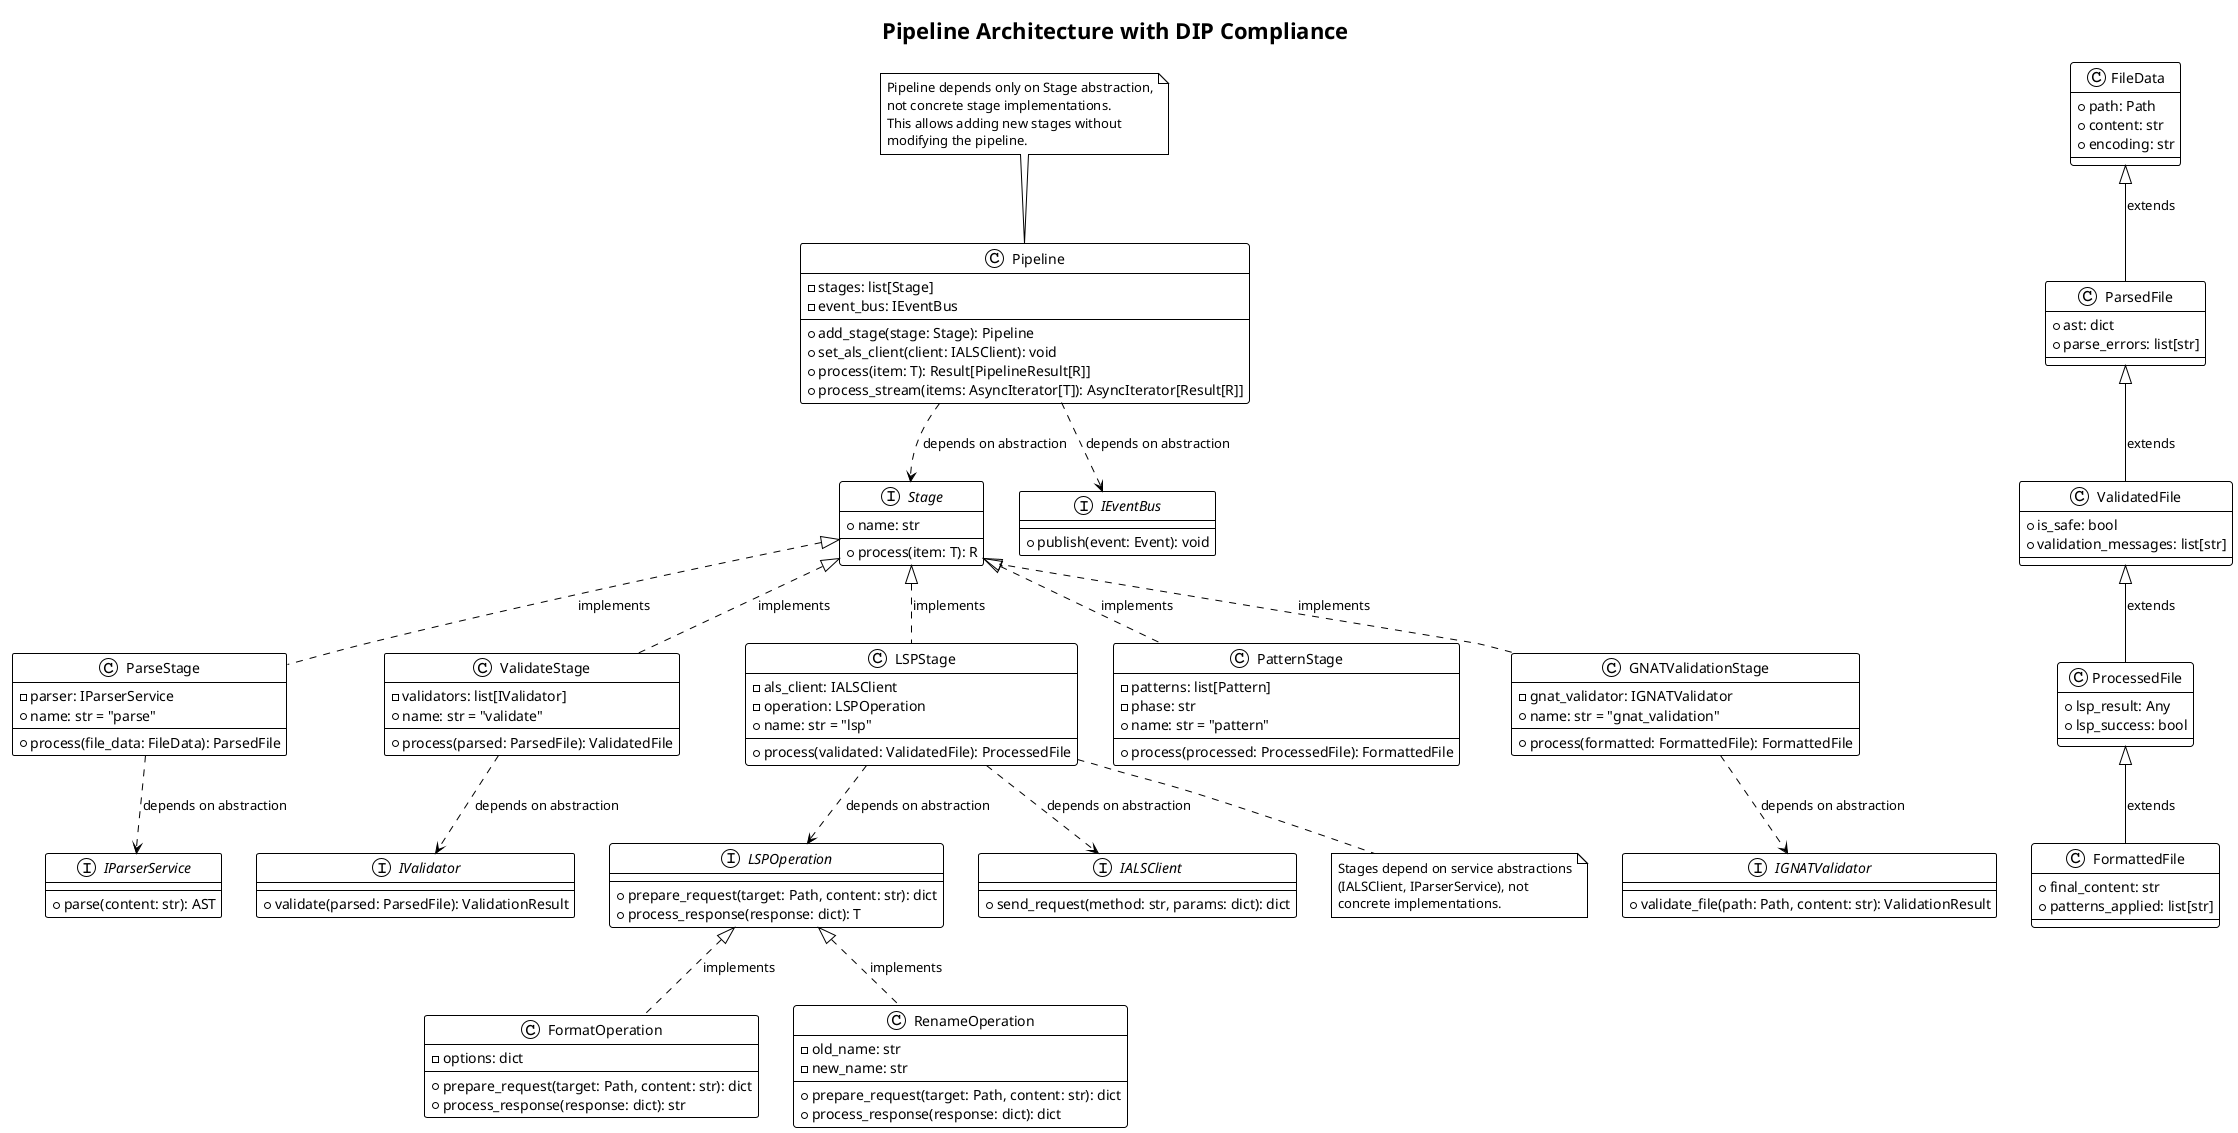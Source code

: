 @startuml pipeline-architecture-dip
!theme plain
title Pipeline Architecture with DIP Compliance

' Define protocols/interfaces
interface Stage {
  + process(item: T): R
  + name: str
}

interface LSPOperation {
  + prepare_request(target: Path, content: str): dict
  + process_response(response: dict): T
}

' Pipeline abstraction
class Pipeline {
  - stages: list[Stage]
  - event_bus: IEventBus
  + add_stage(stage: Stage): Pipeline
  + set_als_client(client: IALSClient): void
  + process(item: T): Result[PipelineResult[R]]
  + process_stream(items: AsyncIterator[T]): AsyncIterator[Result[R]]
}

' Concrete stages
class ParseStage {
  - parser: IParserService
  + process(file_data: FileData): ParsedFile
  + name: str = "parse"
}

class ValidateStage {
  - validators: list[IValidator]
  + process(parsed: ParsedFile): ValidatedFile
  + name: str = "validate"
}

class LSPStage {
  - als_client: IALSClient
  - operation: LSPOperation
  + process(validated: ValidatedFile): ProcessedFile
  + name: str = "lsp"
}

class PatternStage {
  - patterns: list[Pattern]
  - phase: str
  + process(processed: ProcessedFile): FormattedFile
  + name: str = "pattern"
}

class GNATValidationStage {
  - gnat_validator: IGNATValidator
  + process(formatted: FormattedFile): FormattedFile
  + name: str = "gnat_validation"
}

' LSP Operations
class FormatOperation {
  - options: dict
  + prepare_request(target: Path, content: str): dict
  + process_response(response: dict): str
}

class RenameOperation {
  - old_name: str
  - new_name: str
  + prepare_request(target: Path, content: str): dict
  + process_response(response: dict): dict
}

' Data flow objects
class FileData {
  + path: Path
  + content: str
  + encoding: str
}

class ParsedFile {
  + ast: dict
  + parse_errors: list[str]
}

class ValidatedFile {
  + is_safe: bool
  + validation_messages: list[str]
}

class ProcessedFile {
  + lsp_result: Any
  + lsp_success: bool
}

class FormattedFile {
  + final_content: str
  + patterns_applied: list[str]
}

' External service interfaces
interface IALSClient {
  + send_request(method: str, params: dict): dict
}

interface IParserService {
  + parse(content: str): AST
}

interface IValidator {
  + validate(parsed: ParsedFile): ValidationResult
}

interface IGNATValidator {
  + validate_file(path: Path, content: str): ValidationResult
}

interface IEventBus {
  + publish(event: Event): void
}

' Relationships - DIP compliant
Pipeline ..> Stage : depends on abstraction
Pipeline ..> IEventBus : depends on abstraction

Stage <|.. ParseStage : implements
Stage <|.. ValidateStage : implements
Stage <|.. LSPStage : implements
Stage <|.. PatternStage : implements
Stage <|.. GNATValidationStage : implements

LSPOperation <|.. FormatOperation : implements
LSPOperation <|.. RenameOperation : implements

LSPStage ..> IALSClient : depends on abstraction
LSPStage ..> LSPOperation : depends on abstraction
ParseStage ..> IParserService : depends on abstraction
ValidateStage ..> IValidator : depends on abstraction
GNATValidationStage ..> IGNATValidator : depends on abstraction

' Data flow
FileData <|-- ParsedFile : extends
ParsedFile <|-- ValidatedFile : extends
ValidatedFile <|-- ProcessedFile : extends
ProcessedFile <|-- FormattedFile : extends

note top of Pipeline
  Pipeline depends only on Stage abstraction,
  not concrete stage implementations.
  This allows adding new stages without
  modifying the pipeline.
end note

note bottom of LSPStage
  Stages depend on service abstractions
  (IALSClient, IParserService), not
  concrete implementations.
end note

@enduml
